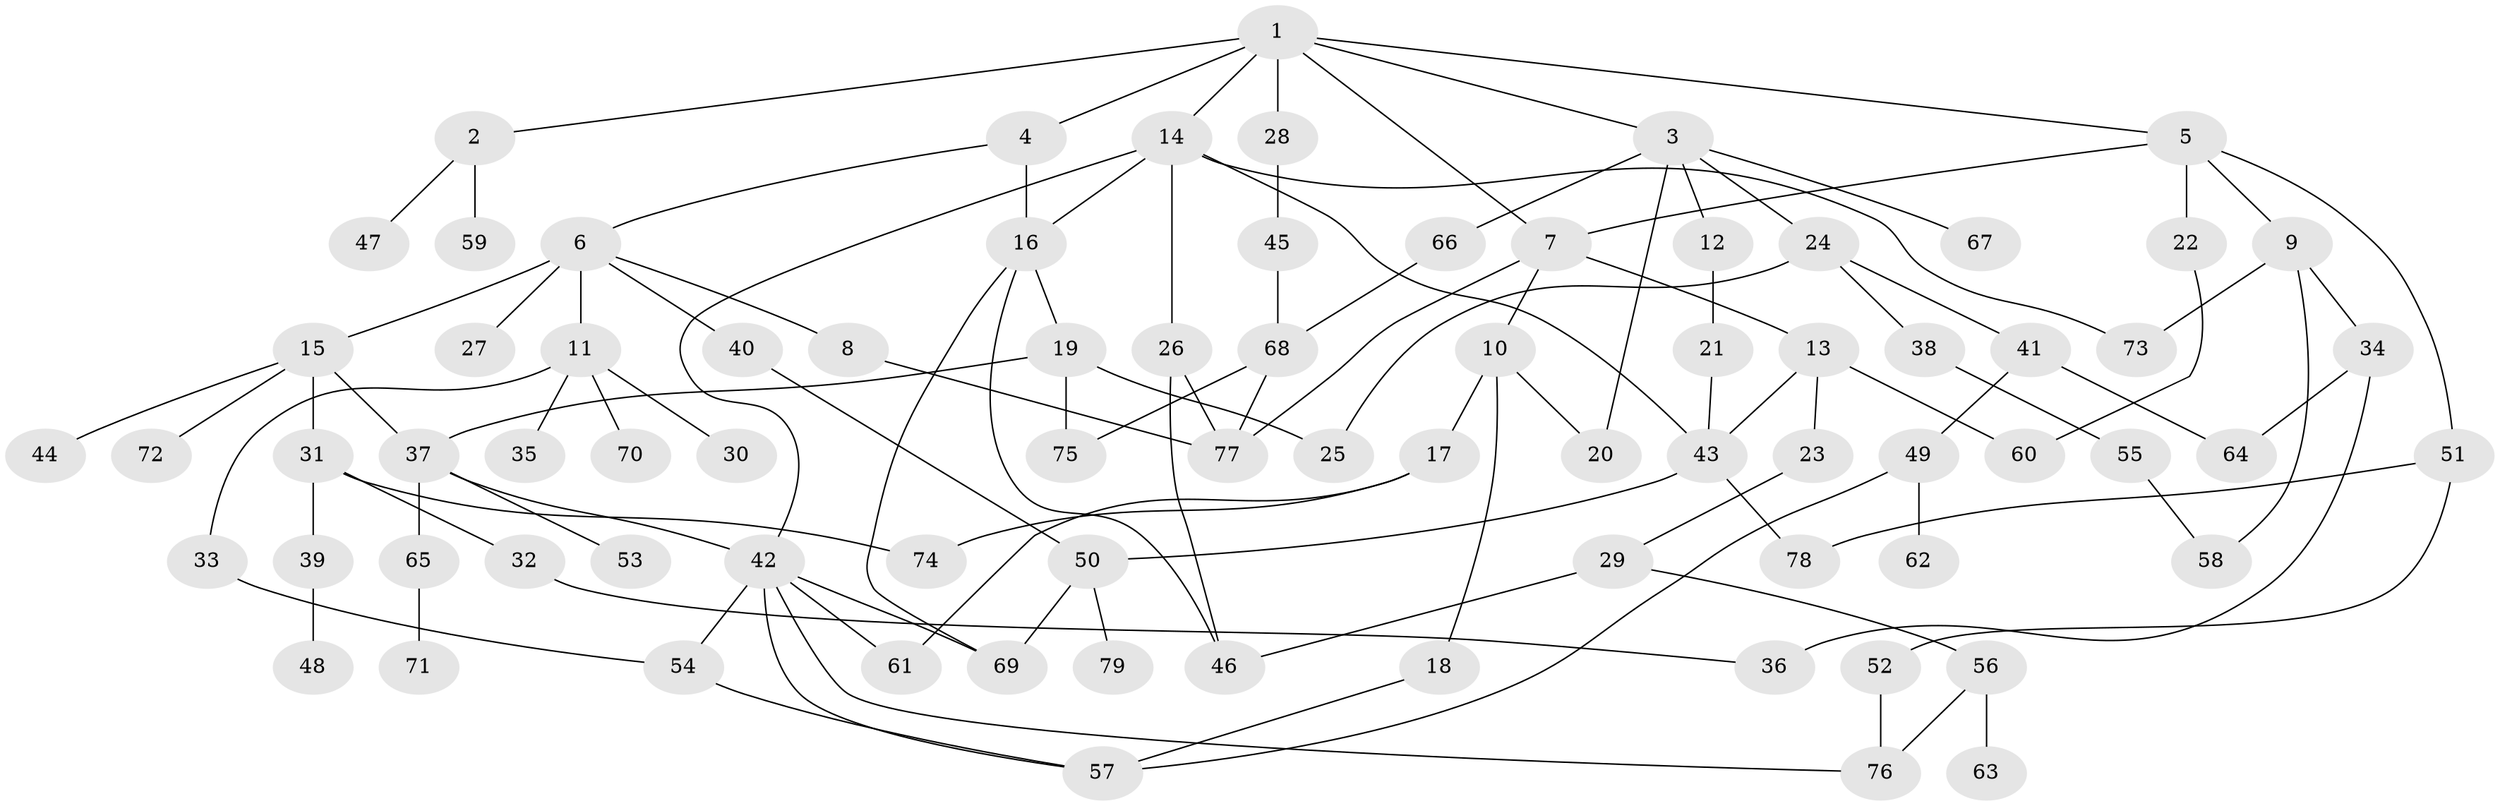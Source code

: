 // coarse degree distribution, {4: 0.1282051282051282, 1: 0.3333333333333333, 2: 0.3333333333333333, 5: 0.05128205128205128, 14: 0.02564102564102564, 6: 0.02564102564102564, 3: 0.05128205128205128, 8: 0.02564102564102564, 9: 0.02564102564102564}
// Generated by graph-tools (version 1.1) at 2025/45/03/04/25 21:45:17]
// undirected, 79 vertices, 110 edges
graph export_dot {
graph [start="1"]
  node [color=gray90,style=filled];
  1;
  2;
  3;
  4;
  5;
  6;
  7;
  8;
  9;
  10;
  11;
  12;
  13;
  14;
  15;
  16;
  17;
  18;
  19;
  20;
  21;
  22;
  23;
  24;
  25;
  26;
  27;
  28;
  29;
  30;
  31;
  32;
  33;
  34;
  35;
  36;
  37;
  38;
  39;
  40;
  41;
  42;
  43;
  44;
  45;
  46;
  47;
  48;
  49;
  50;
  51;
  52;
  53;
  54;
  55;
  56;
  57;
  58;
  59;
  60;
  61;
  62;
  63;
  64;
  65;
  66;
  67;
  68;
  69;
  70;
  71;
  72;
  73;
  74;
  75;
  76;
  77;
  78;
  79;
  1 -- 2;
  1 -- 3;
  1 -- 4;
  1 -- 5;
  1 -- 14;
  1 -- 28;
  1 -- 7;
  2 -- 47;
  2 -- 59;
  3 -- 12;
  3 -- 20;
  3 -- 24;
  3 -- 66;
  3 -- 67;
  4 -- 6;
  4 -- 16;
  5 -- 7;
  5 -- 9;
  5 -- 22;
  5 -- 51;
  6 -- 8;
  6 -- 11;
  6 -- 15;
  6 -- 27;
  6 -- 40;
  7 -- 10;
  7 -- 13;
  7 -- 77;
  8 -- 77;
  9 -- 34;
  9 -- 73;
  9 -- 58;
  10 -- 17;
  10 -- 18;
  10 -- 20;
  11 -- 30;
  11 -- 33;
  11 -- 35;
  11 -- 70;
  12 -- 21;
  13 -- 23;
  13 -- 43;
  13 -- 60;
  14 -- 16;
  14 -- 26;
  14 -- 43;
  14 -- 73;
  14 -- 42;
  15 -- 31;
  15 -- 44;
  15 -- 72;
  15 -- 37;
  16 -- 19;
  16 -- 46;
  16 -- 69;
  17 -- 74;
  17 -- 61;
  18 -- 57;
  19 -- 37;
  19 -- 75;
  19 -- 25;
  21 -- 43;
  22 -- 60;
  23 -- 29;
  24 -- 25;
  24 -- 38;
  24 -- 41;
  26 -- 77;
  26 -- 46;
  28 -- 45;
  29 -- 46;
  29 -- 56;
  31 -- 32;
  31 -- 39;
  31 -- 74;
  32 -- 36;
  33 -- 54;
  34 -- 64;
  34 -- 36;
  37 -- 42;
  37 -- 53;
  37 -- 65;
  38 -- 55;
  39 -- 48;
  40 -- 50;
  41 -- 49;
  41 -- 64;
  42 -- 61;
  42 -- 76;
  42 -- 54;
  42 -- 57;
  42 -- 69;
  43 -- 50;
  43 -- 78;
  45 -- 68;
  49 -- 62;
  49 -- 57;
  50 -- 69;
  50 -- 79;
  51 -- 52;
  51 -- 78;
  52 -- 76;
  54 -- 57;
  55 -- 58;
  56 -- 63;
  56 -- 76;
  65 -- 71;
  66 -- 68;
  68 -- 75;
  68 -- 77;
}
